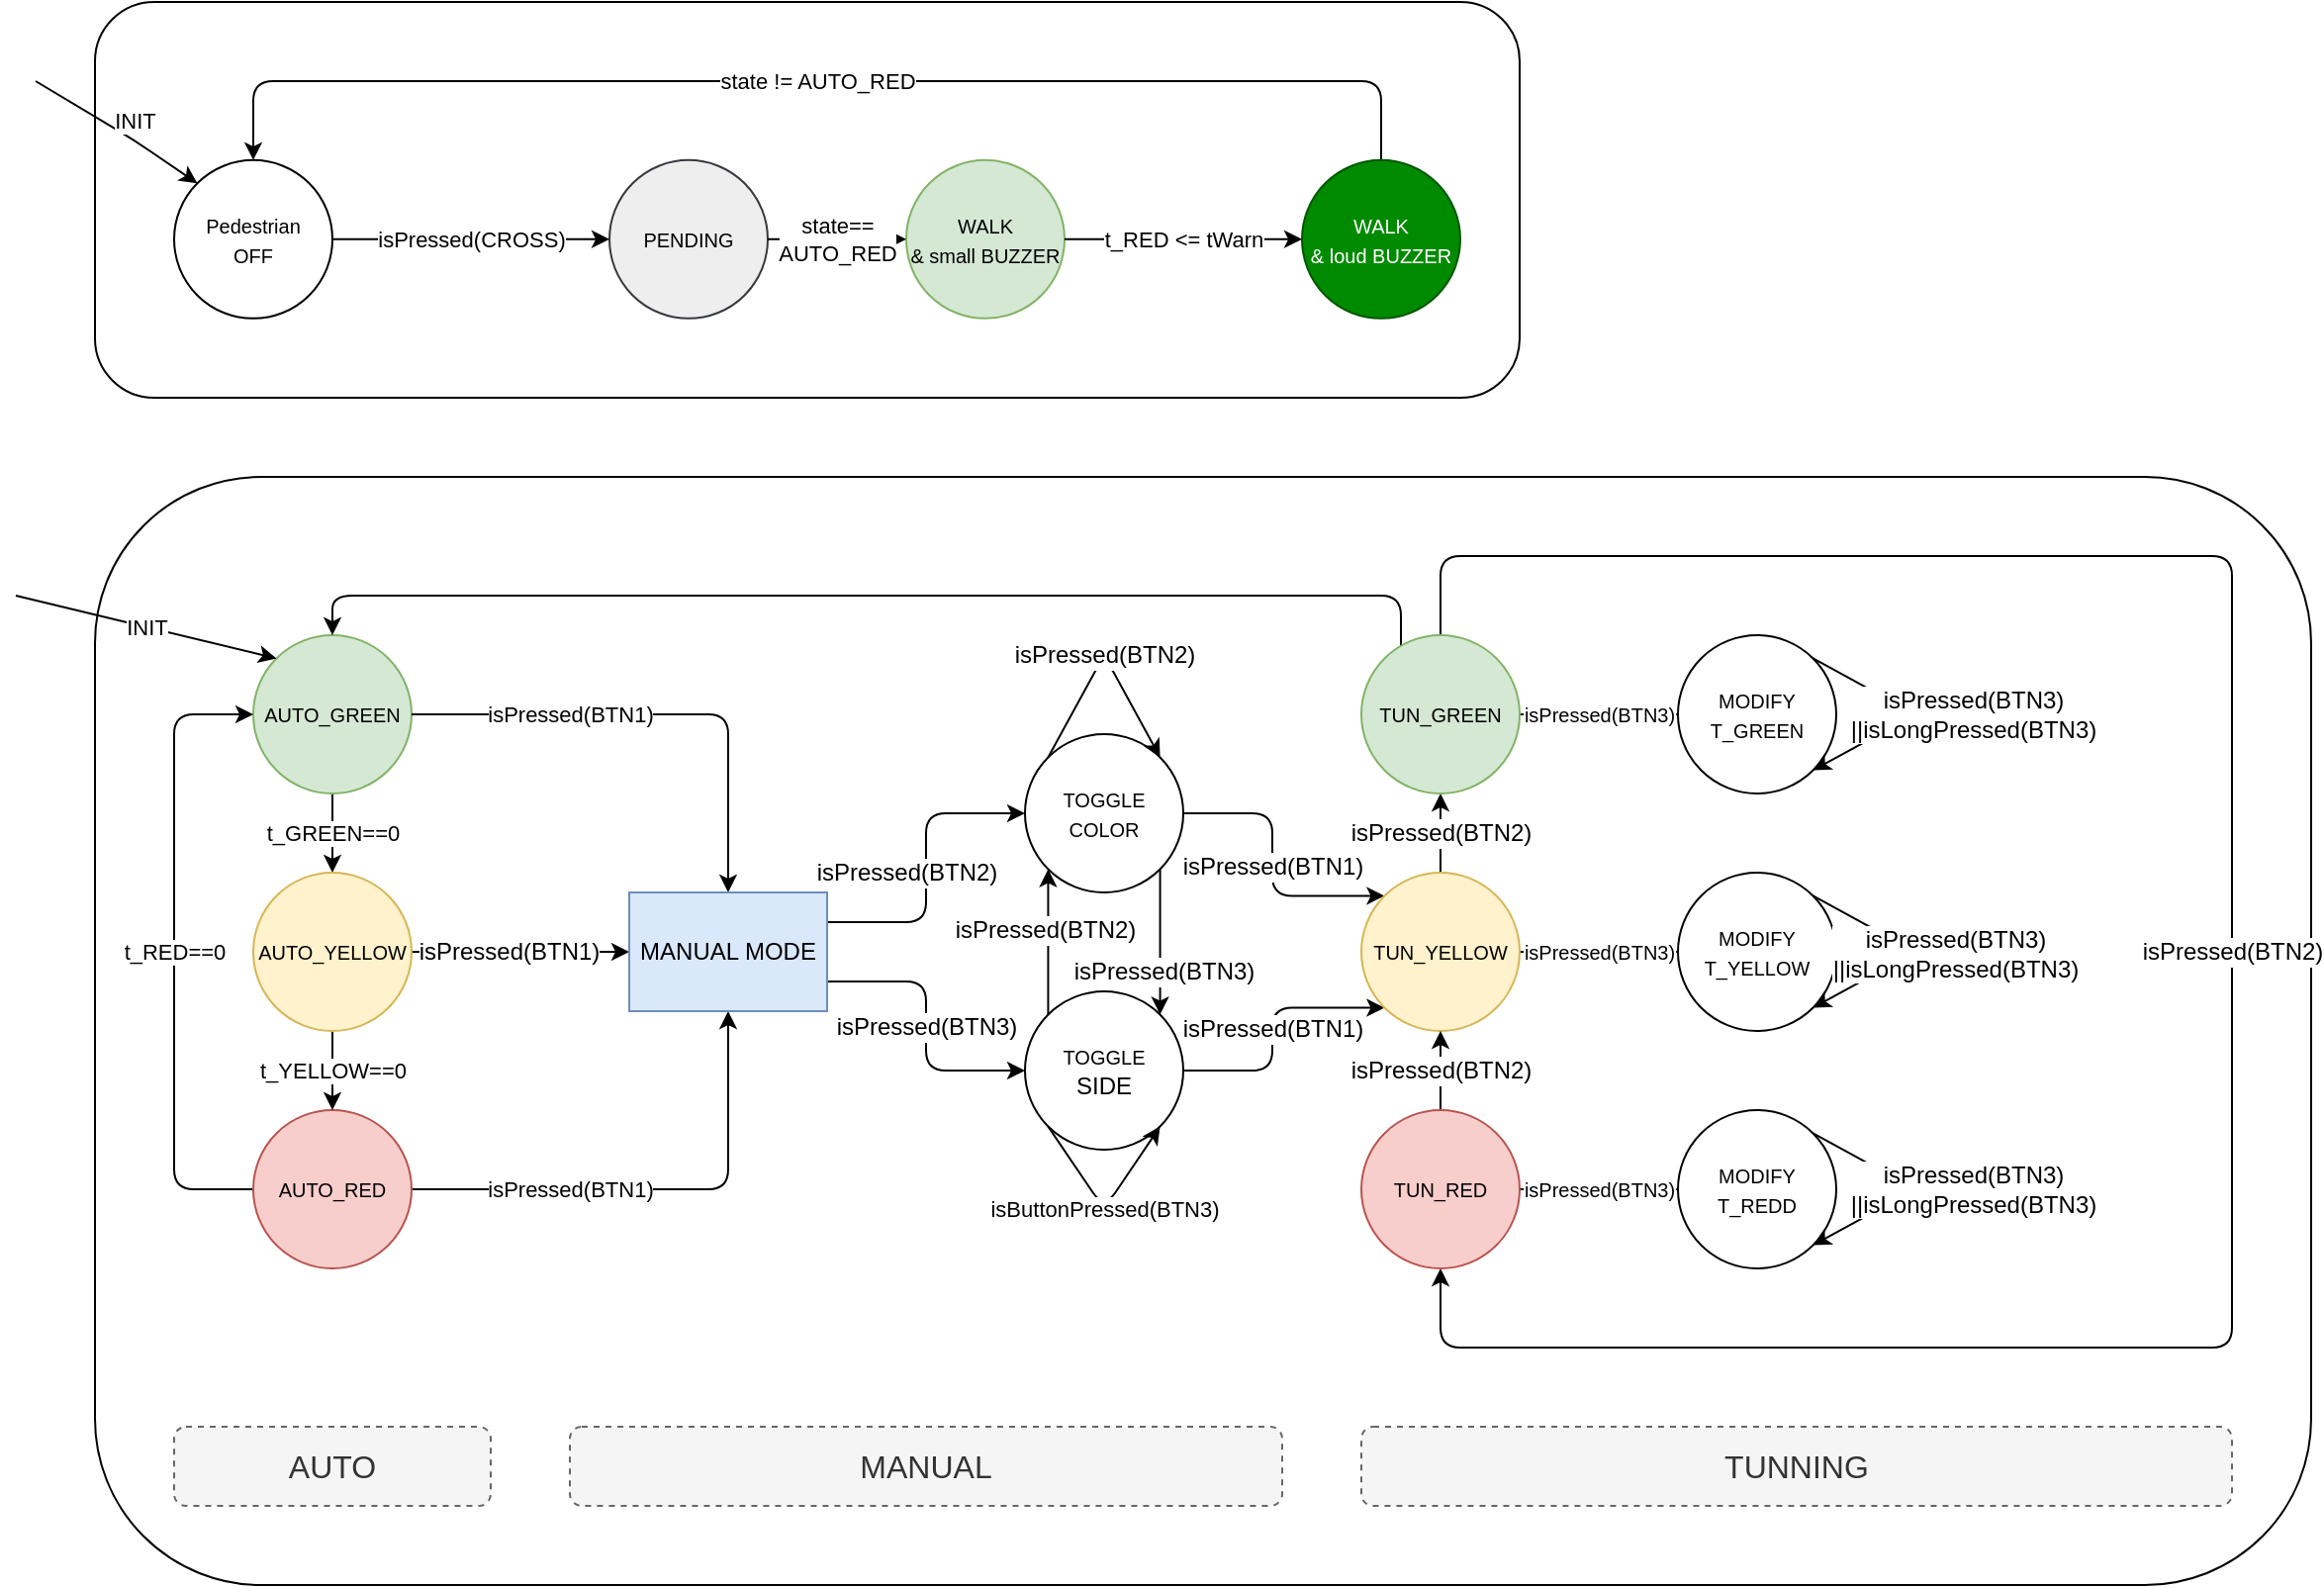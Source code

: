<mxfile>
    <diagram name="GENERAL" id="aDjxt2g3kr6PN7XJJjFR">
        <mxGraphModel dx="610" dy="2554" grid="1" gridSize="10" guides="1" tooltips="1" connect="1" arrows="1" fold="1" page="1" pageScale="1" pageWidth="850" pageHeight="1100" math="0" shadow="0">
            <root>
                <mxCell id="tkDUsNs5o3GeJrTgGCj--0"/>
                <mxCell id="tkDUsNs5o3GeJrTgGCj--1" parent="tkDUsNs5o3GeJrTgGCj--0"/>
                <mxCell id="Y7g3cvkX75G8oK85BPLT-1" value="" style="rounded=1;whiteSpace=wrap;html=1;fillColor=none;" parent="tkDUsNs5o3GeJrTgGCj--1" vertex="1">
                    <mxGeometry x="160" y="-960" width="1120" height="560" as="geometry"/>
                </mxCell>
                <mxCell id="LM09sQKcBD6q3bETgcub-12" value="t_GREEN==0" style="edgeStyle=orthogonalEdgeStyle;html=1;" parent="tkDUsNs5o3GeJrTgGCj--1" source="s_R602Umf4h5ecKpIBhV-0" target="s_R602Umf4h5ecKpIBhV-2" edge="1">
                    <mxGeometry relative="1" as="geometry"/>
                </mxCell>
                <mxCell id="s_R602Umf4h5ecKpIBhV-0" value="&lt;font style=&quot;font-size: 10px;&quot;&gt;AUTO_GREEN&lt;/font&gt;" style="ellipse;whiteSpace=wrap;html=1;aspect=fixed;fillColor=#d5e8d4;strokeColor=#82b366;" parent="tkDUsNs5o3GeJrTgGCj--1" vertex="1">
                    <mxGeometry x="240" y="-880" width="80" height="80" as="geometry"/>
                </mxCell>
                <mxCell id="LM09sQKcBD6q3bETgcub-7" value="isPressed(BTN1)" style="edgeStyle=orthogonalEdgeStyle;html=1;" parent="tkDUsNs5o3GeJrTgGCj--1" source="s_R602Umf4h5ecKpIBhV-1" target="LM09sQKcBD6q3bETgcub-18" edge="1">
                    <mxGeometry x="-0.36" relative="1" as="geometry">
                        <mxPoint x="440" y="-840" as="targetPoint"/>
                        <mxPoint as="offset"/>
                    </mxGeometry>
                </mxCell>
                <mxCell id="LM09sQKcBD6q3bETgcub-14" value="t_RED==0" style="edgeStyle=orthogonalEdgeStyle;html=1;entryX=0;entryY=0.5;entryDx=0;entryDy=0;" parent="tkDUsNs5o3GeJrTgGCj--1" source="s_R602Umf4h5ecKpIBhV-1" target="s_R602Umf4h5ecKpIBhV-0" edge="1">
                    <mxGeometry relative="1" as="geometry">
                        <Array as="points">
                            <mxPoint x="200" y="-600"/>
                            <mxPoint x="200" y="-840"/>
                        </Array>
                    </mxGeometry>
                </mxCell>
                <mxCell id="s_R602Umf4h5ecKpIBhV-1" value="&lt;font style=&quot;font-size: 10px;&quot;&gt;AUTO_RED&lt;/font&gt;" style="ellipse;whiteSpace=wrap;html=1;aspect=fixed;fillColor=#f8cecc;strokeColor=#b85450;" parent="tkDUsNs5o3GeJrTgGCj--1" vertex="1">
                    <mxGeometry x="240" y="-640" width="80" height="80" as="geometry"/>
                </mxCell>
                <mxCell id="LM09sQKcBD6q3bETgcub-8" value="&lt;font style=&quot;font-size: 12px;&quot;&gt;isPressed(BTN1)&lt;/font&gt;" style="edgeStyle=orthogonalEdgeStyle;html=1;entryX=0;entryY=0.5;entryDx=0;entryDy=0;fontSize=9;" parent="tkDUsNs5o3GeJrTgGCj--1" source="s_R602Umf4h5ecKpIBhV-2" target="LM09sQKcBD6q3bETgcub-18" edge="1">
                    <mxGeometry x="-0.091" relative="1" as="geometry">
                        <mxPoint x="440" y="-840" as="targetPoint"/>
                        <mxPoint x="-1" as="offset"/>
                    </mxGeometry>
                </mxCell>
                <mxCell id="LM09sQKcBD6q3bETgcub-43" value="isPressed(BTN2)" style="edgeStyle=orthogonalEdgeStyle;html=1;exitX=0;exitY=0;exitDx=0;exitDy=0;entryX=0;entryY=1;entryDx=0;entryDy=0;fontSize=12;" parent="tkDUsNs5o3GeJrTgGCj--1" source="LM09sQKcBD6q3bETgcub-10" target="LM09sQKcBD6q3bETgcub-36" edge="1">
                    <mxGeometry x="0.136" y="2" relative="1" as="geometry">
                        <mxPoint y="-1" as="offset"/>
                    </mxGeometry>
                </mxCell>
                <mxCell id="LM09sQKcBD6q3bETgcub-51" value="isPressed(BTN1)" style="edgeStyle=orthogonalEdgeStyle;html=1;exitX=1;exitY=0.5;exitDx=0;exitDy=0;fontSize=12;entryX=0;entryY=1;entryDx=0;entryDy=0;" parent="tkDUsNs5o3GeJrTgGCj--1" source="LM09sQKcBD6q3bETgcub-10" target="LM09sQKcBD6q3bETgcub-52" edge="1">
                    <mxGeometry relative="1" as="geometry">
                        <mxPoint x="810" y="-680" as="targetPoint"/>
                    </mxGeometry>
                </mxCell>
                <mxCell id="LM09sQKcBD6q3bETgcub-10" value="&lt;span style=&quot;font-size: 10px;&quot;&gt;TOGGLE&lt;br&gt;&lt;/span&gt;SIDE" style="ellipse;whiteSpace=wrap;html=1;aspect=fixed;" parent="tkDUsNs5o3GeJrTgGCj--1" vertex="1">
                    <mxGeometry x="630" y="-700" width="80" height="80" as="geometry"/>
                </mxCell>
                <mxCell id="LM09sQKcBD6q3bETgcub-13" value="t_YELLOW==0" style="edgeStyle=orthogonalEdgeStyle;html=1;entryX=0.5;entryY=0;entryDx=0;entryDy=0;" parent="tkDUsNs5o3GeJrTgGCj--1" source="s_R602Umf4h5ecKpIBhV-2" target="s_R602Umf4h5ecKpIBhV-1" edge="1">
                    <mxGeometry relative="1" as="geometry"/>
                </mxCell>
                <mxCell id="s_R602Umf4h5ecKpIBhV-2" value="&lt;font style=&quot;font-size: 10px;&quot;&gt;AUTO_YELLOW&lt;/font&gt;" style="ellipse;whiteSpace=wrap;html=1;aspect=fixed;fillColor=#fff2cc;strokeColor=#d6b656;" parent="tkDUsNs5o3GeJrTgGCj--1" vertex="1">
                    <mxGeometry x="240" y="-760" width="80" height="80" as="geometry"/>
                </mxCell>
                <mxCell id="LM09sQKcBD6q3bETgcub-4" value="isPressed(BTN1)" style="edgeStyle=orthogonalEdgeStyle;html=1;entryX=0.5;entryY=0;entryDx=0;entryDy=0;" parent="tkDUsNs5o3GeJrTgGCj--1" source="s_R602Umf4h5ecKpIBhV-0" target="LM09sQKcBD6q3bETgcub-18" edge="1">
                    <mxGeometry x="-0.36" relative="1" as="geometry">
                        <mxPoint x="440" y="-840" as="targetPoint"/>
                        <Array as="points">
                            <mxPoint x="480" y="-840"/>
                        </Array>
                        <mxPoint as="offset"/>
                    </mxGeometry>
                </mxCell>
                <mxCell id="LM09sQKcBD6q3bETgcub-40" value="isPressed(BTN3)" style="edgeStyle=orthogonalEdgeStyle;html=1;exitX=1;exitY=0.75;exitDx=0;exitDy=0;fontSize=12;" parent="tkDUsNs5o3GeJrTgGCj--1" source="LM09sQKcBD6q3bETgcub-18" target="LM09sQKcBD6q3bETgcub-10" edge="1">
                    <mxGeometry relative="1" as="geometry"/>
                </mxCell>
                <mxCell id="LM09sQKcBD6q3bETgcub-41" value="isPressed(BTN2)" style="edgeStyle=orthogonalEdgeStyle;html=1;exitX=1;exitY=0.25;exitDx=0;exitDy=0;entryX=0;entryY=0.5;entryDx=0;entryDy=0;fontSize=12;" parent="tkDUsNs5o3GeJrTgGCj--1" source="LM09sQKcBD6q3bETgcub-18" target="LM09sQKcBD6q3bETgcub-36" edge="1">
                    <mxGeometry x="-0.032" y="10" relative="1" as="geometry">
                        <mxPoint as="offset"/>
                    </mxGeometry>
                </mxCell>
                <mxCell id="LM09sQKcBD6q3bETgcub-18" value="MANUAL MODE" style="rounded=0;whiteSpace=wrap;html=1;fillColor=#dae8fc;strokeColor=#6c8ebf;" parent="tkDUsNs5o3GeJrTgGCj--1" vertex="1">
                    <mxGeometry x="430" y="-750" width="100" height="60" as="geometry"/>
                </mxCell>
                <mxCell id="LM09sQKcBD6q3bETgcub-22" value="isButtonPressed(BTN3)" style="edgeStyle=orthogonalEdgeStyle;html=1;exitX=0;exitY=1;exitDx=0;exitDy=0;entryX=1;entryY=1;entryDx=0;entryDy=0;" parent="tkDUsNs5o3GeJrTgGCj--1" source="LM09sQKcBD6q3bETgcub-10" target="LM09sQKcBD6q3bETgcub-10" edge="1">
                    <mxGeometry relative="1" as="geometry">
                        <Array as="points">
                            <mxPoint x="670" y="-590"/>
                        </Array>
                    </mxGeometry>
                </mxCell>
                <mxCell id="LM09sQKcBD6q3bETgcub-44" value="isPressed(BTN3)" style="edgeStyle=orthogonalEdgeStyle;html=1;exitX=1;exitY=1;exitDx=0;exitDy=0;entryX=1;entryY=0;entryDx=0;entryDy=0;fontSize=12;" parent="tkDUsNs5o3GeJrTgGCj--1" source="LM09sQKcBD6q3bETgcub-36" target="LM09sQKcBD6q3bETgcub-10" edge="1">
                    <mxGeometry x="0.408" y="2" relative="1" as="geometry">
                        <mxPoint as="offset"/>
                    </mxGeometry>
                </mxCell>
                <mxCell id="LM09sQKcBD6q3bETgcub-50" value="isPressed(BTN1)" style="edgeStyle=orthogonalEdgeStyle;html=1;exitX=1;exitY=0.5;exitDx=0;exitDy=0;entryX=0;entryY=0;entryDx=0;entryDy=0;fontSize=12;" parent="tkDUsNs5o3GeJrTgGCj--1" source="LM09sQKcBD6q3bETgcub-36" target="LM09sQKcBD6q3bETgcub-52" edge="1">
                    <mxGeometry relative="1" as="geometry">
                        <mxPoint x="810" y="-750" as="targetPoint"/>
                    </mxGeometry>
                </mxCell>
                <mxCell id="LM09sQKcBD6q3bETgcub-36" value="&lt;span style=&quot;font-size: 10px;&quot;&gt;TOGGLE&lt;br&gt;COLOR&lt;br&gt;&lt;/span&gt;" style="ellipse;whiteSpace=wrap;html=1;aspect=fixed;" parent="tkDUsNs5o3GeJrTgGCj--1" vertex="1">
                    <mxGeometry x="630" y="-830" width="80" height="80" as="geometry"/>
                </mxCell>
                <mxCell id="LM09sQKcBD6q3bETgcub-38" value="&lt;font style=&quot;font-size: 12px;&quot;&gt;isPressed(BTN2)&lt;/font&gt;" style="edgeStyle=orthogonalEdgeStyle;html=1;exitX=0;exitY=0;exitDx=0;exitDy=0;entryX=1;entryY=0;entryDx=0;entryDy=0;fontSize=9;" parent="tkDUsNs5o3GeJrTgGCj--1" source="LM09sQKcBD6q3bETgcub-36" target="LM09sQKcBD6q3bETgcub-36" edge="1">
                    <mxGeometry relative="1" as="geometry">
                        <Array as="points">
                            <mxPoint x="670" y="-870"/>
                        </Array>
                    </mxGeometry>
                </mxCell>
                <mxCell id="LM09sQKcBD6q3bETgcub-47" value="&lt;font style=&quot;font-size: 16px;&quot;&gt;AUTO&lt;/font&gt;" style="rounded=1;whiteSpace=wrap;html=1;fontSize=12;dashed=1;strokeColor=#666666;fillColor=#f5f5f5;fontColor=#333333;" parent="tkDUsNs5o3GeJrTgGCj--1" vertex="1">
                    <mxGeometry x="200" y="-480" width="160" height="40" as="geometry"/>
                </mxCell>
                <mxCell id="LM09sQKcBD6q3bETgcub-48" value="&lt;font style=&quot;font-size: 16px;&quot;&gt;MANUAL&lt;/font&gt;" style="rounded=1;whiteSpace=wrap;html=1;fontSize=12;dashed=1;strokeColor=#666666;fillColor=#f5f5f5;fontColor=#333333;" parent="tkDUsNs5o3GeJrTgGCj--1" vertex="1">
                    <mxGeometry x="400" y="-480" width="360" height="40" as="geometry"/>
                </mxCell>
                <mxCell id="LM09sQKcBD6q3bETgcub-61" value="isPressed(BTN3)" style="edgeStyle=orthogonalEdgeStyle;html=1;exitX=1;exitY=0.5;exitDx=0;exitDy=0;fontSize=10;" parent="tkDUsNs5o3GeJrTgGCj--1" source="LM09sQKcBD6q3bETgcub-52" target="LM09sQKcBD6q3bETgcub-60" edge="1">
                    <mxGeometry relative="1" as="geometry"/>
                </mxCell>
                <mxCell id="LM09sQKcBD6q3bETgcub-64" value="isPressed(BTN2)" style="edgeStyle=orthogonalEdgeStyle;html=1;exitX=0.5;exitY=0;exitDx=0;exitDy=0;fontSize=12;" parent="tkDUsNs5o3GeJrTgGCj--1" source="LM09sQKcBD6q3bETgcub-52" target="LM09sQKcBD6q3bETgcub-54" edge="1">
                    <mxGeometry relative="1" as="geometry"/>
                </mxCell>
                <mxCell id="LM09sQKcBD6q3bETgcub-52" value="&lt;font style=&quot;font-size: 10px;&quot;&gt;TUN_YELLOW&lt;/font&gt;" style="ellipse;whiteSpace=wrap;html=1;aspect=fixed;fillColor=#fff2cc;strokeColor=#d6b656;" parent="tkDUsNs5o3GeJrTgGCj--1" vertex="1">
                    <mxGeometry x="800" y="-760" width="80" height="80" as="geometry"/>
                </mxCell>
                <mxCell id="LM09sQKcBD6q3bETgcub-57" value="isPressed(BTN2)" style="edgeStyle=orthogonalEdgeStyle;html=1;entryX=0.5;entryY=1;entryDx=0;entryDy=0;fontSize=12;exitX=0.5;exitY=0;exitDx=0;exitDy=0;" parent="tkDUsNs5o3GeJrTgGCj--1" source="LM09sQKcBD6q3bETgcub-54" target="LM09sQKcBD6q3bETgcub-56" edge="1">
                    <mxGeometry relative="1" as="geometry">
                        <Array as="points">
                            <mxPoint x="840" y="-920"/>
                            <mxPoint x="1240" y="-920"/>
                            <mxPoint x="1240" y="-520"/>
                            <mxPoint x="840" y="-520"/>
                        </Array>
                    </mxGeometry>
                </mxCell>
                <mxCell id="LM09sQKcBD6q3bETgcub-67" value="isPressed(BTN3)" style="edgeStyle=orthogonalEdgeStyle;html=1;fontSize=10;" parent="tkDUsNs5o3GeJrTgGCj--1" source="LM09sQKcBD6q3bETgcub-54" target="LM09sQKcBD6q3bETgcub-65" edge="1">
                    <mxGeometry relative="1" as="geometry"/>
                </mxCell>
                <mxCell id="0" style="edgeStyle=orthogonalEdgeStyle;html=1;entryX=0.5;entryY=0;entryDx=0;entryDy=0;" edge="1" parent="tkDUsNs5o3GeJrTgGCj--1" source="LM09sQKcBD6q3bETgcub-54" target="s_R602Umf4h5ecKpIBhV-0">
                    <mxGeometry relative="1" as="geometry">
                        <Array as="points">
                            <mxPoint x="820" y="-900"/>
                            <mxPoint x="280" y="-900"/>
                        </Array>
                    </mxGeometry>
                </mxCell>
                <mxCell id="LM09sQKcBD6q3bETgcub-54" value="&lt;font style=&quot;font-size: 10px;&quot;&gt;TUN_GREEN&lt;/font&gt;" style="ellipse;whiteSpace=wrap;html=1;aspect=fixed;fillColor=#d5e8d4;strokeColor=#82b366;" parent="tkDUsNs5o3GeJrTgGCj--1" vertex="1">
                    <mxGeometry x="800" y="-880" width="80" height="80" as="geometry"/>
                </mxCell>
                <mxCell id="LM09sQKcBD6q3bETgcub-58" value="isPressed(BTN2)" style="edgeStyle=orthogonalEdgeStyle;html=1;exitX=0.5;exitY=0;exitDx=0;exitDy=0;fontSize=12;" parent="tkDUsNs5o3GeJrTgGCj--1" source="LM09sQKcBD6q3bETgcub-56" target="LM09sQKcBD6q3bETgcub-52" edge="1">
                    <mxGeometry relative="1" as="geometry">
                        <mxPoint as="offset"/>
                    </mxGeometry>
                </mxCell>
                <mxCell id="LM09sQKcBD6q3bETgcub-70" value="&lt;font style=&quot;font-size: 10px;&quot;&gt;isPressed(BTN3)&lt;/font&gt;" style="edgeStyle=orthogonalEdgeStyle;html=1;entryX=0;entryY=0.5;entryDx=0;entryDy=0;fontSize=12;" parent="tkDUsNs5o3GeJrTgGCj--1" source="LM09sQKcBD6q3bETgcub-56" target="LM09sQKcBD6q3bETgcub-68" edge="1">
                    <mxGeometry relative="1" as="geometry"/>
                </mxCell>
                <mxCell id="LM09sQKcBD6q3bETgcub-56" value="&lt;font style=&quot;font-size: 10px;&quot;&gt;TUN_RED&lt;/font&gt;" style="ellipse;whiteSpace=wrap;html=1;aspect=fixed;fillColor=#f8cecc;strokeColor=#b85450;" parent="tkDUsNs5o3GeJrTgGCj--1" vertex="1">
                    <mxGeometry x="800" y="-640" width="80" height="80" as="geometry"/>
                </mxCell>
                <mxCell id="LM09sQKcBD6q3bETgcub-59" value="&lt;font style=&quot;font-size: 16px;&quot;&gt;TUNNING&lt;/font&gt;" style="rounded=1;whiteSpace=wrap;html=1;fontSize=12;dashed=1;strokeColor=#666666;fillColor=#f5f5f5;fontColor=#333333;" parent="tkDUsNs5o3GeJrTgGCj--1" vertex="1">
                    <mxGeometry x="800" y="-480" width="440" height="40" as="geometry"/>
                </mxCell>
                <mxCell id="LM09sQKcBD6q3bETgcub-60" value="&lt;span style=&quot;font-size: 10px;&quot;&gt;MODIFY&lt;br&gt;T_YELLOW&lt;br&gt;&lt;/span&gt;" style="ellipse;whiteSpace=wrap;html=1;aspect=fixed;" parent="tkDUsNs5o3GeJrTgGCj--1" vertex="1">
                    <mxGeometry x="960" y="-760" width="80" height="80" as="geometry"/>
                </mxCell>
                <mxCell id="LM09sQKcBD6q3bETgcub-63" value="&lt;span style=&quot;color: rgb(0, 0, 0); font-family: Helvetica; font-size: 12px; font-style: normal; font-variant-ligatures: normal; font-variant-caps: normal; font-weight: 400; letter-spacing: normal; orphans: 2; text-align: center; text-indent: 0px; text-transform: none; widows: 2; word-spacing: 0px; -webkit-text-stroke-width: 0px; background-color: rgb(255, 255, 255); text-decoration-thickness: initial; text-decoration-style: initial; text-decoration-color: initial; float: none; display: inline !important;&quot;&gt;isPressed(BTN3)&lt;/span&gt;&lt;br style=&quot;border-color: var(--border-color); color: rgb(0, 0, 0); font-family: Helvetica; font-size: 12px; font-style: normal; font-variant-ligatures: normal; font-variant-caps: normal; font-weight: 400; letter-spacing: normal; orphans: 2; text-align: center; text-indent: 0px; text-transform: none; widows: 2; word-spacing: 0px; -webkit-text-stroke-width: 0px; text-decoration-thickness: initial; text-decoration-style: initial; text-decoration-color: initial;&quot;&gt;&lt;span style=&quot;color: rgb(0, 0, 0); font-family: Helvetica; font-size: 12px; font-style: normal; font-variant-ligatures: normal; font-variant-caps: normal; font-weight: 400; letter-spacing: normal; orphans: 2; text-align: center; text-indent: 0px; text-transform: none; widows: 2; word-spacing: 0px; -webkit-text-stroke-width: 0px; background-color: rgb(255, 255, 255); text-decoration-thickness: initial; text-decoration-style: initial; text-decoration-color: initial; float: none; display: inline !important;&quot;&gt;||isLongPressed(BTN3)&lt;/span&gt;" style="edgeStyle=orthogonalEdgeStyle;html=1;exitX=1;exitY=0;exitDx=0;exitDy=0;entryX=1;entryY=1;entryDx=0;entryDy=0;fontSize=12;" parent="tkDUsNs5o3GeJrTgGCj--1" source="LM09sQKcBD6q3bETgcub-60" target="LM09sQKcBD6q3bETgcub-60" edge="1">
                    <mxGeometry y="20" relative="1" as="geometry">
                        <Array as="points">
                            <mxPoint x="1080" y="-720"/>
                        </Array>
                        <mxPoint x="10" y="-17" as="offset"/>
                    </mxGeometry>
                </mxCell>
                <mxCell id="LM09sQKcBD6q3bETgcub-65" value="&lt;span style=&quot;font-size: 10px;&quot;&gt;MODIFY&lt;br&gt;T_GREEN&lt;br&gt;&lt;/span&gt;" style="ellipse;whiteSpace=wrap;html=1;aspect=fixed;" parent="tkDUsNs5o3GeJrTgGCj--1" vertex="1">
                    <mxGeometry x="960" y="-880" width="80" height="80" as="geometry"/>
                </mxCell>
                <mxCell id="LM09sQKcBD6q3bETgcub-66" value="isPressed(BTN3)&lt;br&gt;||isLongPressed(BTN3)" style="edgeStyle=orthogonalEdgeStyle;html=1;exitX=1;exitY=0;exitDx=0;exitDy=0;entryX=1;entryY=1;entryDx=0;entryDy=0;fontSize=12;" parent="tkDUsNs5o3GeJrTgGCj--1" source="LM09sQKcBD6q3bETgcub-65" target="LM09sQKcBD6q3bETgcub-65" edge="1">
                    <mxGeometry y="30" relative="1" as="geometry">
                        <Array as="points">
                            <mxPoint x="1080" y="-840"/>
                        </Array>
                        <mxPoint x="15" y="-26" as="offset"/>
                    </mxGeometry>
                </mxCell>
                <mxCell id="LM09sQKcBD6q3bETgcub-68" value="&lt;span style=&quot;font-size: 10px;&quot;&gt;MODIFY&lt;br&gt;T_REDD&lt;br&gt;&lt;/span&gt;" style="ellipse;whiteSpace=wrap;html=1;aspect=fixed;" parent="tkDUsNs5o3GeJrTgGCj--1" vertex="1">
                    <mxGeometry x="960" y="-640" width="80" height="80" as="geometry"/>
                </mxCell>
                <mxCell id="LM09sQKcBD6q3bETgcub-69" value="&lt;span style=&quot;color: rgb(0, 0, 0); font-family: Helvetica; font-size: 12px; font-style: normal; font-variant-ligatures: normal; font-variant-caps: normal; font-weight: 400; letter-spacing: normal; orphans: 2; text-align: center; text-indent: 0px; text-transform: none; widows: 2; word-spacing: 0px; -webkit-text-stroke-width: 0px; background-color: rgb(255, 255, 255); text-decoration-thickness: initial; text-decoration-style: initial; text-decoration-color: initial; float: none; display: inline !important;&quot;&gt;isPressed(BTN3)&lt;/span&gt;&lt;br style=&quot;border-color: var(--border-color); color: rgb(0, 0, 0); font-family: Helvetica; font-size: 12px; font-style: normal; font-variant-ligatures: normal; font-variant-caps: normal; font-weight: 400; letter-spacing: normal; orphans: 2; text-align: center; text-indent: 0px; text-transform: none; widows: 2; word-spacing: 0px; -webkit-text-stroke-width: 0px; text-decoration-thickness: initial; text-decoration-style: initial; text-decoration-color: initial;&quot;&gt;&lt;span style=&quot;color: rgb(0, 0, 0); font-family: Helvetica; font-size: 12px; font-style: normal; font-variant-ligatures: normal; font-variant-caps: normal; font-weight: 400; letter-spacing: normal; orphans: 2; text-align: center; text-indent: 0px; text-transform: none; widows: 2; word-spacing: 0px; -webkit-text-stroke-width: 0px; background-color: rgb(255, 255, 255); text-decoration-thickness: initial; text-decoration-style: initial; text-decoration-color: initial; float: none; display: inline !important;&quot;&gt;||isLongPressed(BTN3)&lt;/span&gt;" style="edgeStyle=orthogonalEdgeStyle;html=1;exitX=1;exitY=0;exitDx=0;exitDy=0;entryX=1;entryY=1;entryDx=0;entryDy=0;fontSize=12;" parent="tkDUsNs5o3GeJrTgGCj--1" source="LM09sQKcBD6q3bETgcub-68" target="LM09sQKcBD6q3bETgcub-68" edge="1">
                    <mxGeometry y="30" relative="1" as="geometry">
                        <Array as="points">
                            <mxPoint x="1080" y="-600"/>
                        </Array>
                        <mxPoint x="15" y="-26" as="offset"/>
                    </mxGeometry>
                </mxCell>
                <mxCell id="Y7g3cvkX75G8oK85BPLT-10" value="" style="group" parent="tkDUsNs5o3GeJrTgGCj--1" vertex="1" connectable="0">
                    <mxGeometry x="160" y="-1200" width="720" height="200" as="geometry"/>
                </mxCell>
                <mxCell id="Y7g3cvkX75G8oK85BPLT-9" value="" style="rounded=1;whiteSpace=wrap;html=1;fillColor=none;" parent="Y7g3cvkX75G8oK85BPLT-10" vertex="1">
                    <mxGeometry width="720" height="200" as="geometry"/>
                </mxCell>
                <mxCell id="Y7g3cvkX75G8oK85BPLT-0" value="&lt;span style=&quot;font-size: 10px;&quot;&gt;Pedestrian&lt;br&gt;OFF&lt;br&gt;&lt;/span&gt;" style="ellipse;whiteSpace=wrap;html=1;aspect=fixed;" parent="Y7g3cvkX75G8oK85BPLT-10" vertex="1">
                    <mxGeometry x="40" y="79.93" width="80" height="80" as="geometry"/>
                </mxCell>
                <mxCell id="Y7g3cvkX75G8oK85BPLT-2" value="&lt;span style=&quot;font-size: 10px;&quot;&gt;PENDING&lt;br&gt;&lt;/span&gt;" style="ellipse;whiteSpace=wrap;html=1;aspect=fixed;fillColor=#eeeeee;strokeColor=#36393d;" parent="Y7g3cvkX75G8oK85BPLT-10" vertex="1">
                    <mxGeometry x="260" y="79.93" width="80" height="80" as="geometry"/>
                </mxCell>
                <mxCell id="Y7g3cvkX75G8oK85BPLT-5" value="isPressed(CROSS)" style="edgeStyle=none;html=1;" parent="Y7g3cvkX75G8oK85BPLT-10" source="Y7g3cvkX75G8oK85BPLT-0" target="Y7g3cvkX75G8oK85BPLT-2" edge="1">
                    <mxGeometry relative="1" as="geometry"/>
                </mxCell>
                <mxCell id="Y7g3cvkX75G8oK85BPLT-3" value="&lt;span style=&quot;font-size: 10px;&quot;&gt;WALK&lt;br&gt;&amp;amp; small BUZZER&lt;br&gt;&lt;/span&gt;" style="ellipse;whiteSpace=wrap;html=1;aspect=fixed;fillColor=#d5e8d4;strokeColor=#82b366;" parent="Y7g3cvkX75G8oK85BPLT-10" vertex="1">
                    <mxGeometry x="410" y="79.93" width="80" height="80" as="geometry"/>
                </mxCell>
                <mxCell id="Y7g3cvkX75G8oK85BPLT-6" value="state==&lt;br&gt;AUTO_RED" style="edgeStyle=none;html=1;entryX=0;entryY=0.5;entryDx=0;entryDy=0;" parent="Y7g3cvkX75G8oK85BPLT-10" source="Y7g3cvkX75G8oK85BPLT-2" target="Y7g3cvkX75G8oK85BPLT-3" edge="1">
                    <mxGeometry relative="1" as="geometry"/>
                </mxCell>
                <mxCell id="Y7g3cvkX75G8oK85BPLT-8" value="state != AUTO_RED" style="edgeStyle=orthogonalEdgeStyle;html=1;entryX=0.5;entryY=0;entryDx=0;entryDy=0;exitX=0.5;exitY=0;exitDx=0;exitDy=0;" parent="Y7g3cvkX75G8oK85BPLT-10" source="Y7g3cvkX75G8oK85BPLT-4" target="Y7g3cvkX75G8oK85BPLT-0" edge="1">
                    <mxGeometry relative="1" as="geometry">
                        <Array as="points">
                            <mxPoint x="650" y="39.93"/>
                            <mxPoint x="80" y="39.93"/>
                        </Array>
                    </mxGeometry>
                </mxCell>
                <mxCell id="Y7g3cvkX75G8oK85BPLT-4" value="&lt;span style=&quot;font-size: 10px;&quot;&gt;WALK&lt;br&gt;&amp;amp; loud BUZZER&lt;br&gt;&lt;/span&gt;" style="ellipse;whiteSpace=wrap;html=1;aspect=fixed;fillColor=#008a00;fontColor=#ffffff;strokeColor=#005700;" parent="Y7g3cvkX75G8oK85BPLT-10" vertex="1">
                    <mxGeometry x="610" y="79.93" width="80" height="80" as="geometry"/>
                </mxCell>
                <mxCell id="Y7g3cvkX75G8oK85BPLT-7" value="t_RED &amp;lt;= tWarn" style="edgeStyle=none;html=1;" parent="Y7g3cvkX75G8oK85BPLT-10" source="Y7g3cvkX75G8oK85BPLT-3" target="Y7g3cvkX75G8oK85BPLT-4" edge="1">
                    <mxGeometry relative="1" as="geometry"/>
                </mxCell>
                <mxCell id="Y7g3cvkX75G8oK85BPLT-11" value="INIT" style="endArrow=classic;html=1;entryX=0;entryY=0;entryDx=0;entryDy=0;" parent="tkDUsNs5o3GeJrTgGCj--1" target="Y7g3cvkX75G8oK85BPLT-0" edge="1">
                    <mxGeometry x="0.1" y="9" width="50" height="50" relative="1" as="geometry">
                        <mxPoint x="130" y="-1160" as="sourcePoint"/>
                        <mxPoint x="150" y="-1000" as="targetPoint"/>
                        <Array as="points">
                            <mxPoint x="180" y="-1130"/>
                        </Array>
                        <mxPoint as="offset"/>
                    </mxGeometry>
                </mxCell>
                <mxCell id="Y7g3cvkX75G8oK85BPLT-12" value="INIT" style="endArrow=classic;html=1;entryX=0;entryY=0;entryDx=0;entryDy=0;" parent="tkDUsNs5o3GeJrTgGCj--1" target="s_R602Umf4h5ecKpIBhV-0" edge="1">
                    <mxGeometry width="50" height="50" relative="1" as="geometry">
                        <mxPoint x="120" y="-900" as="sourcePoint"/>
                        <mxPoint x="190" y="-880" as="targetPoint"/>
                    </mxGeometry>
                </mxCell>
            </root>
        </mxGraphModel>
    </diagram>
</mxfile>